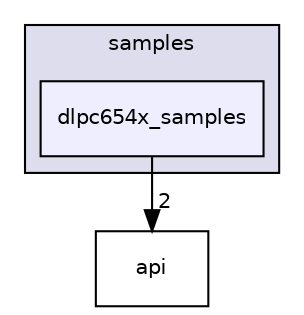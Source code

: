 digraph "samples/dlpc654x_samples" {
  compound=true
  node [ fontsize="10", fontname="Helvetica"];
  edge [ labelfontsize="10", labelfontname="Helvetica"];
  subgraph clusterdir_6f9635d4fbfa321d4c00f29df5cd540c {
    graph [ bgcolor="#ddddee", pencolor="black", label="samples" fontname="Helvetica", fontsize="10", URL="dir_6f9635d4fbfa321d4c00f29df5cd540c.html"]
  dir_c77dff0c3a49f7b8b0142094c8fc50e9 [shape=box, label="dlpc654x_samples", style="filled", fillcolor="#eeeeff", pencolor="black", URL="dir_c77dff0c3a49f7b8b0142094c8fc50e9.html"];
  }
  dir_0188a3e6da905bc60aceb35bf790b8c9 [shape=box label="api" URL="dir_0188a3e6da905bc60aceb35bf790b8c9.html"];
  dir_c77dff0c3a49f7b8b0142094c8fc50e9->dir_0188a3e6da905bc60aceb35bf790b8c9 [headlabel="2", labeldistance=1.5 headhref="dir_000002_000000.html"];
}
